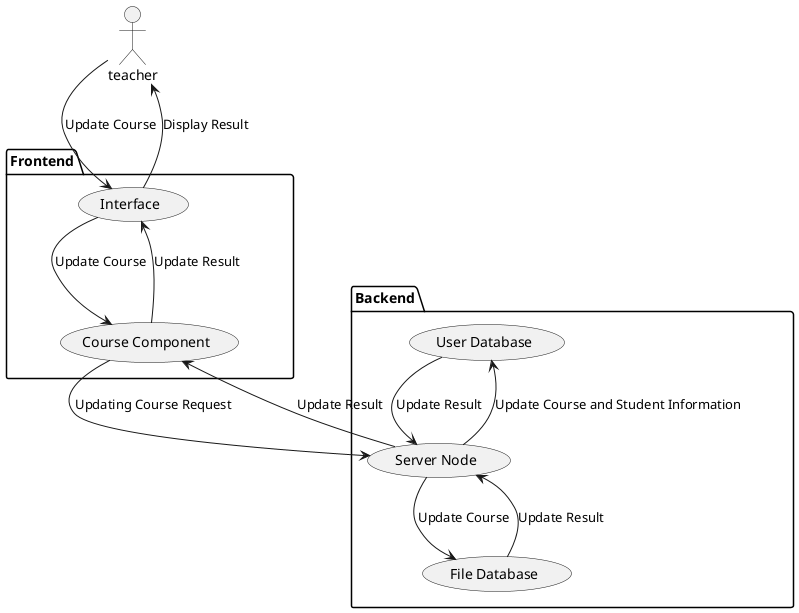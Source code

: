 ' 课程教师向服务器发出指定课程加入指定学习者的请求，服务器在数据库中将学习者与该课程关联起来，之后学习者发出拉取已参与课程请求，服务器将检索数据库并将相应课程发往浏览器。
@startuml
' left to right direction
actor teacher as te
package Frontend {
    usecase "Interface" as inter
    usecase "Course Component" as cc
}
package Backend {
  usecase "User Database" as ud
  usecase "File Database" as fd
  usecase "Server Node" as sn
}
te --> inter: "Update Course"
inter --> cc: "Update Course"
cc --> sn: "Updating Course Request"
sn --> ud: "Update Course and Student Information"
sn --> fd: "Update Course"
fd --> sn: "Update Result"
ud --> sn: "Update Result"
sn --> cc: "Update Result"
cc --> inter: "Update Result"
inter --> te: "Display Result"
@enduml
